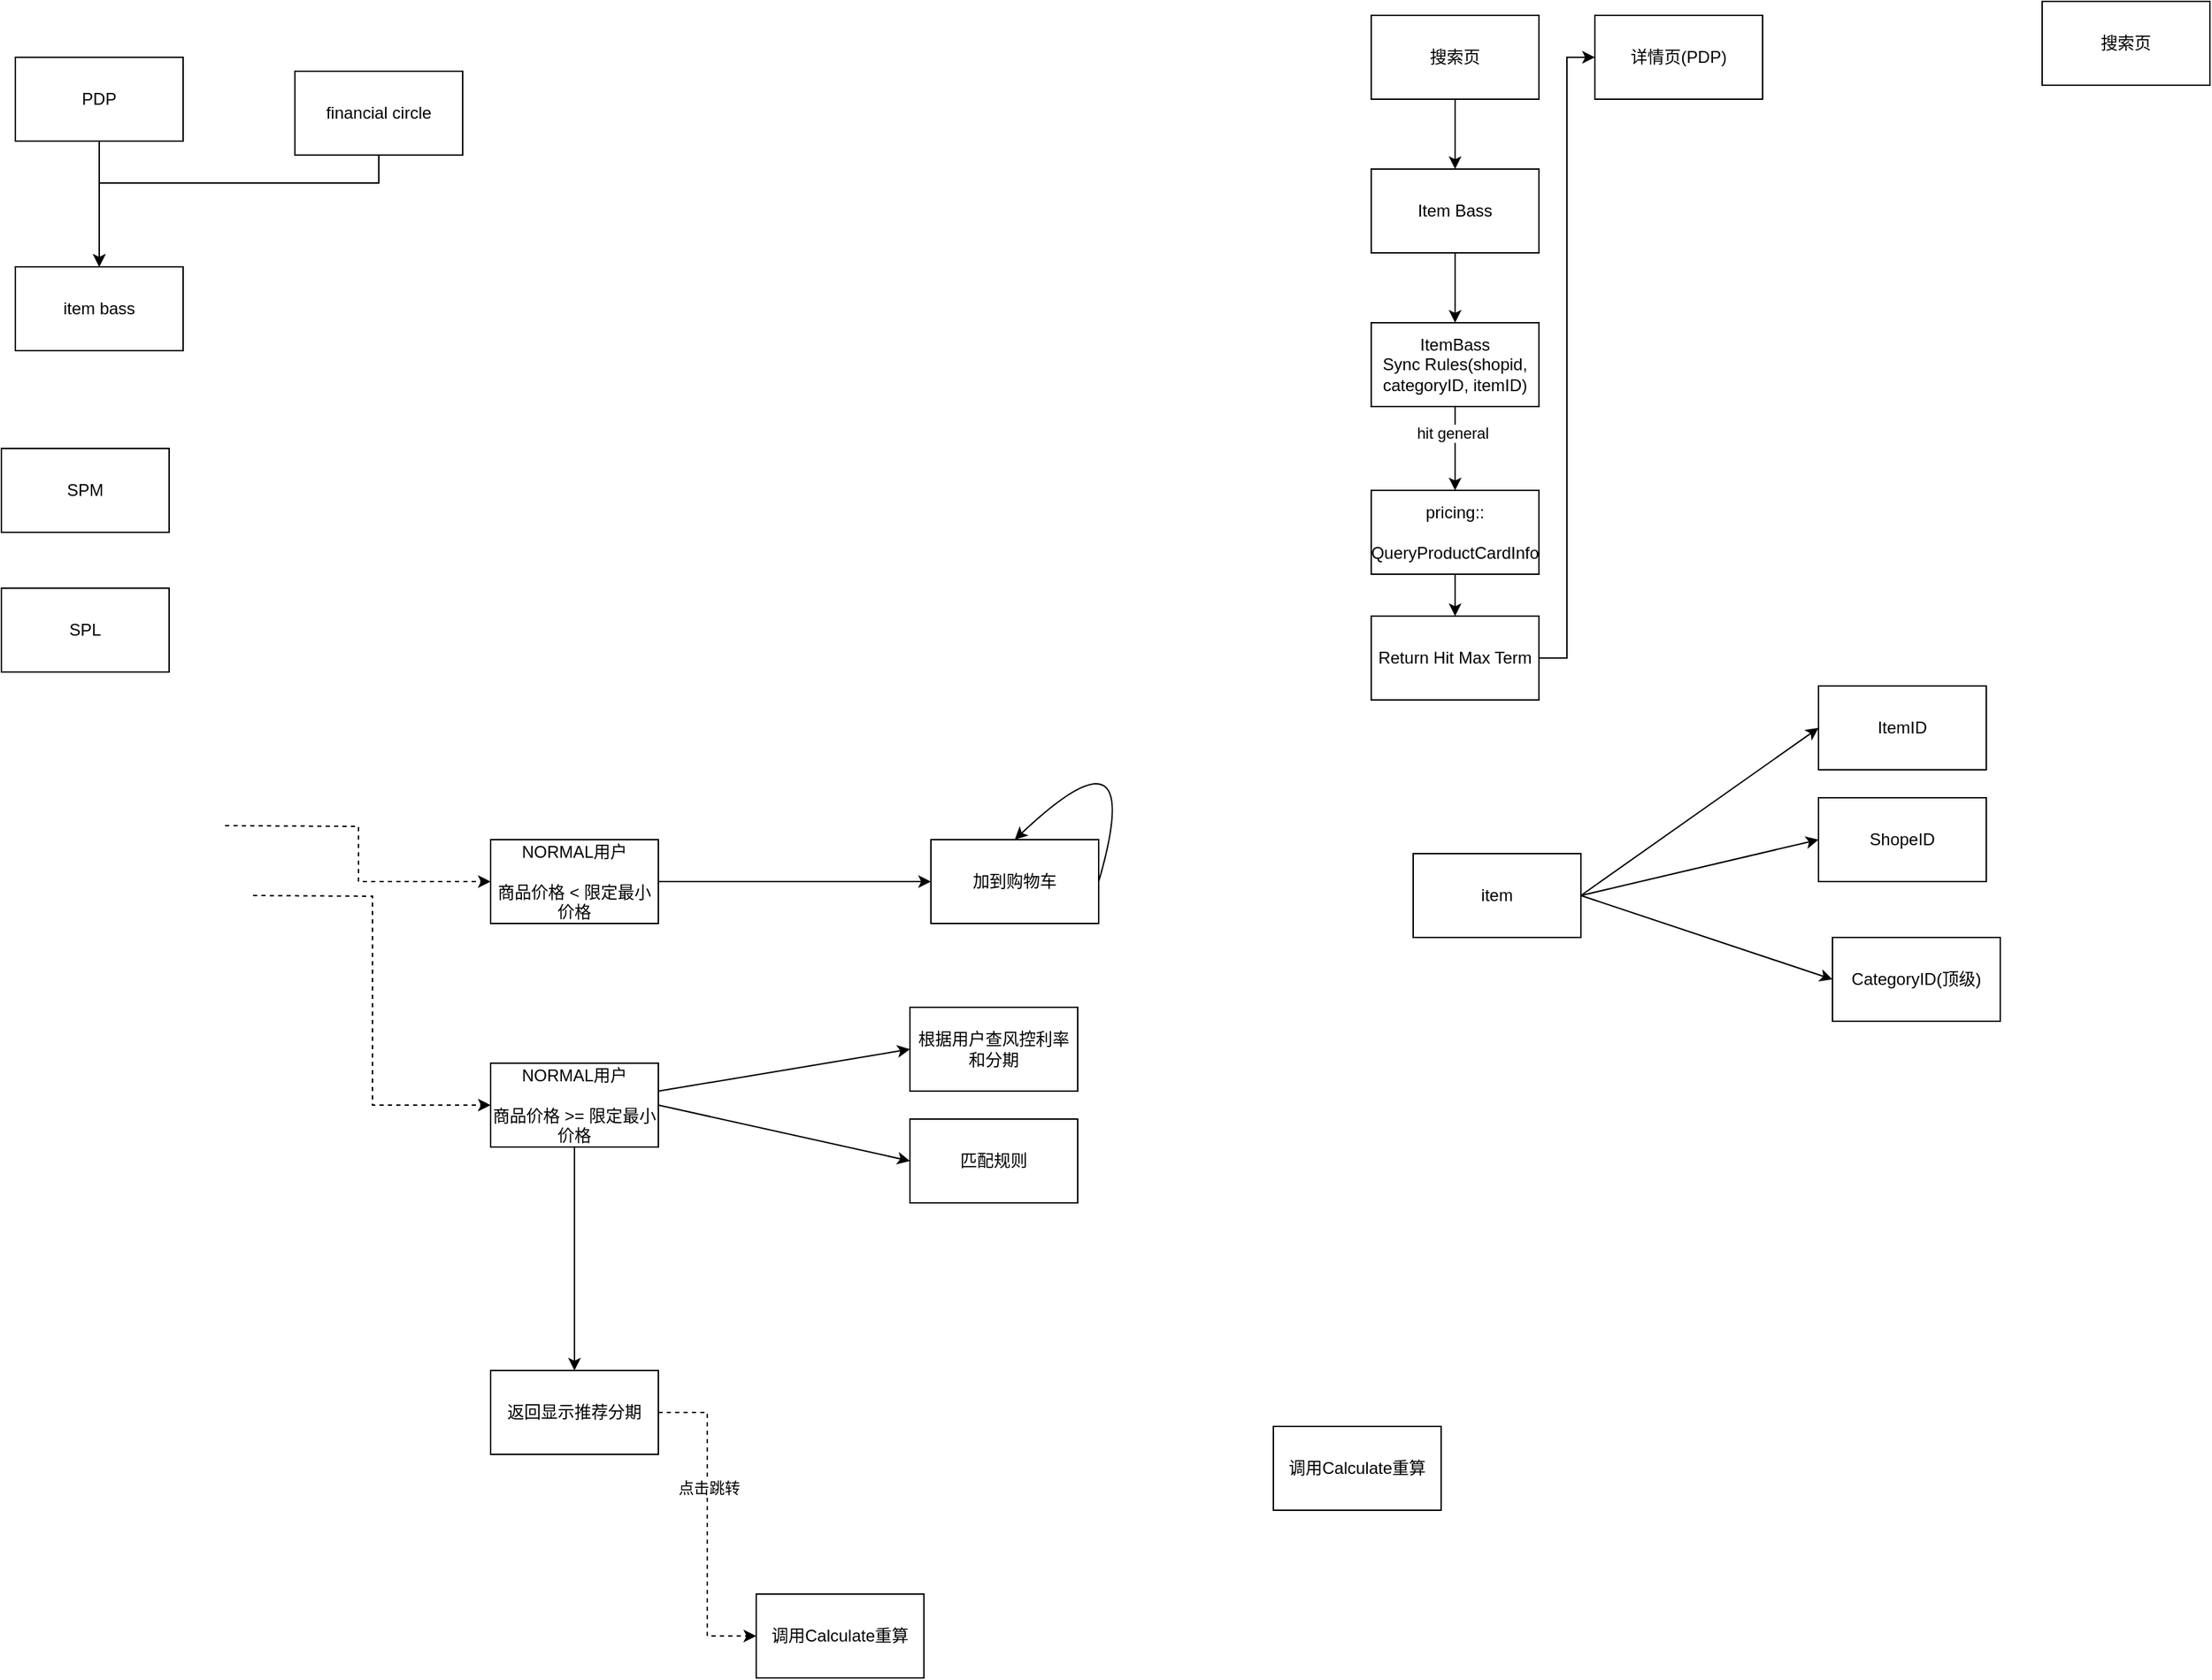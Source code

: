 <mxfile version="16.0.3" type="github">
  <diagram id="qffT36ghJf8w43PBpfuD" name="Page-1">
    <mxGraphModel dx="1985" dy="691" grid="1" gridSize="10" guides="1" tooltips="1" connect="1" arrows="1" fold="1" page="1" pageScale="1" pageWidth="850" pageHeight="1100" math="0" shadow="0">
      <root>
        <mxCell id="0" />
        <mxCell id="1" parent="0" />
        <mxCell id="V-UfMb08Sihv8kzXOCyC-6" style="edgeStyle=orthogonalEdgeStyle;rounded=0;orthogonalLoop=1;jettySize=auto;html=1;entryX=0.5;entryY=0;entryDx=0;entryDy=0;" edge="1" parent="1" source="V-UfMb08Sihv8kzXOCyC-1" target="V-UfMb08Sihv8kzXOCyC-2">
          <mxGeometry relative="1" as="geometry" />
        </mxCell>
        <mxCell id="V-UfMb08Sihv8kzXOCyC-1" value="PDP" style="rounded=0;whiteSpace=wrap;html=1;" vertex="1" parent="1">
          <mxGeometry x="-350" y="250" width="120" height="60" as="geometry" />
        </mxCell>
        <mxCell id="V-UfMb08Sihv8kzXOCyC-2" value="item bass" style="rounded=0;whiteSpace=wrap;html=1;" vertex="1" parent="1">
          <mxGeometry x="-350" y="400" width="120" height="60" as="geometry" />
        </mxCell>
        <mxCell id="V-UfMb08Sihv8kzXOCyC-3" value="SPM" style="rounded=0;whiteSpace=wrap;html=1;" vertex="1" parent="1">
          <mxGeometry x="-360" y="530" width="120" height="60" as="geometry" />
        </mxCell>
        <mxCell id="V-UfMb08Sihv8kzXOCyC-4" value="SPL" style="rounded=0;whiteSpace=wrap;html=1;" vertex="1" parent="1">
          <mxGeometry x="-360" y="630" width="120" height="60" as="geometry" />
        </mxCell>
        <mxCell id="V-UfMb08Sihv8kzXOCyC-7" style="edgeStyle=orthogonalEdgeStyle;rounded=0;orthogonalLoop=1;jettySize=auto;html=1;entryX=0.5;entryY=0;entryDx=0;entryDy=0;" edge="1" parent="1" source="V-UfMb08Sihv8kzXOCyC-5" target="V-UfMb08Sihv8kzXOCyC-2">
          <mxGeometry relative="1" as="geometry">
            <Array as="points">
              <mxPoint x="-90" y="340" />
              <mxPoint x="-290" y="340" />
            </Array>
          </mxGeometry>
        </mxCell>
        <mxCell id="V-UfMb08Sihv8kzXOCyC-5" value="financial circle" style="rounded=0;whiteSpace=wrap;html=1;" vertex="1" parent="1">
          <mxGeometry x="-150" y="260" width="120" height="60" as="geometry" />
        </mxCell>
        <mxCell id="V-UfMb08Sihv8kzXOCyC-8" value="加到购物车" style="rounded=0;whiteSpace=wrap;html=1;" vertex="1" parent="1">
          <mxGeometry x="305" y="810" width="120" height="60" as="geometry" />
        </mxCell>
        <mxCell id="V-UfMb08Sihv8kzXOCyC-9" value="" style="endArrow=classic;html=1;rounded=0;entryX=0;entryY=0.5;entryDx=0;entryDy=0;exitX=1;exitY=0.5;exitDx=0;exitDy=0;" edge="1" parent="1" source="V-UfMb08Sihv8kzXOCyC-10" target="V-UfMb08Sihv8kzXOCyC-8">
          <mxGeometry width="50" height="50" relative="1" as="geometry">
            <mxPoint x="170" y="840" as="sourcePoint" />
            <mxPoint x="150" y="800" as="targetPoint" />
          </mxGeometry>
        </mxCell>
        <mxCell id="V-UfMb08Sihv8kzXOCyC-23" style="edgeStyle=orthogonalEdgeStyle;rounded=0;orthogonalLoop=1;jettySize=auto;html=1;entryX=0;entryY=0.5;entryDx=0;entryDy=0;dashed=1;" edge="1" parent="1" target="V-UfMb08Sihv8kzXOCyC-12">
          <mxGeometry relative="1" as="geometry">
            <mxPoint x="-180" y="850" as="sourcePoint" />
          </mxGeometry>
        </mxCell>
        <mxCell id="V-UfMb08Sihv8kzXOCyC-24" style="edgeStyle=orthogonalEdgeStyle;rounded=0;orthogonalLoop=1;jettySize=auto;html=1;dashed=1;entryX=0;entryY=0.5;entryDx=0;entryDy=0;" edge="1" parent="1" target="V-UfMb08Sihv8kzXOCyC-10">
          <mxGeometry relative="1" as="geometry">
            <mxPoint x="-150" y="760" as="targetPoint" />
            <mxPoint x="-200" y="800" as="sourcePoint" />
          </mxGeometry>
        </mxCell>
        <mxCell id="V-UfMb08Sihv8kzXOCyC-10" value="NORMAL用户&lt;br&gt;&lt;br&gt;商品价格 &amp;lt; 限定最小价格" style="rounded=0;whiteSpace=wrap;html=1;" vertex="1" parent="1">
          <mxGeometry x="-10" y="810" width="120" height="60" as="geometry" />
        </mxCell>
        <mxCell id="V-UfMb08Sihv8kzXOCyC-11" value="" style="endArrow=classic;html=1;rounded=0;exitX=1;exitY=0.5;exitDx=0;exitDy=0;edgeStyle=orthogonalEdgeStyle;curved=1;entryX=0.5;entryY=0;entryDx=0;entryDy=0;" edge="1" parent="1" source="V-UfMb08Sihv8kzXOCyC-8" target="V-UfMb08Sihv8kzXOCyC-8">
          <mxGeometry width="50" height="50" relative="1" as="geometry">
            <mxPoint x="540" y="850" as="sourcePoint" />
            <mxPoint x="460" y="720" as="targetPoint" />
            <Array as="points">
              <mxPoint x="460" y="720" />
            </Array>
          </mxGeometry>
        </mxCell>
        <mxCell id="V-UfMb08Sihv8kzXOCyC-13" style="rounded=0;orthogonalLoop=1;jettySize=auto;html=1;entryX=0;entryY=0.5;entryDx=0;entryDy=0;" edge="1" parent="1" source="V-UfMb08Sihv8kzXOCyC-12" target="V-UfMb08Sihv8kzXOCyC-14">
          <mxGeometry relative="1" as="geometry">
            <mxPoint x="260" y="960" as="targetPoint" />
          </mxGeometry>
        </mxCell>
        <mxCell id="V-UfMb08Sihv8kzXOCyC-18" style="edgeStyle=orthogonalEdgeStyle;curved=1;rounded=0;orthogonalLoop=1;jettySize=auto;html=1;entryX=0.5;entryY=0;entryDx=0;entryDy=0;" edge="1" parent="1" source="V-UfMb08Sihv8kzXOCyC-12" target="V-UfMb08Sihv8kzXOCyC-17">
          <mxGeometry relative="1" as="geometry" />
        </mxCell>
        <mxCell id="V-UfMb08Sihv8kzXOCyC-12" value="NORMAL用户&lt;br&gt;&lt;br&gt;商品价格 &amp;gt;= 限定最小价格" style="rounded=0;whiteSpace=wrap;html=1;" vertex="1" parent="1">
          <mxGeometry x="-10" y="970" width="120" height="60" as="geometry" />
        </mxCell>
        <mxCell id="V-UfMb08Sihv8kzXOCyC-14" value="根据用户查风控利率和分期" style="rounded=0;whiteSpace=wrap;html=1;" vertex="1" parent="1">
          <mxGeometry x="290" y="930" width="120" height="60" as="geometry" />
        </mxCell>
        <mxCell id="V-UfMb08Sihv8kzXOCyC-15" value="匹配规则" style="rounded=0;whiteSpace=wrap;html=1;" vertex="1" parent="1">
          <mxGeometry x="290" y="1010" width="120" height="60" as="geometry" />
        </mxCell>
        <mxCell id="V-UfMb08Sihv8kzXOCyC-16" style="rounded=0;orthogonalLoop=1;jettySize=auto;html=1;entryX=0;entryY=0.5;entryDx=0;entryDy=0;exitX=1;exitY=0.5;exitDx=0;exitDy=0;" edge="1" parent="1" source="V-UfMb08Sihv8kzXOCyC-12" target="V-UfMb08Sihv8kzXOCyC-15">
          <mxGeometry relative="1" as="geometry">
            <mxPoint x="300" y="970" as="targetPoint" />
            <mxPoint x="130" y="970" as="sourcePoint" />
          </mxGeometry>
        </mxCell>
        <mxCell id="V-UfMb08Sihv8kzXOCyC-20" style="edgeStyle=orthogonalEdgeStyle;rounded=0;orthogonalLoop=1;jettySize=auto;html=1;entryX=0;entryY=0.5;entryDx=0;entryDy=0;dashed=1;" edge="1" parent="1" source="V-UfMb08Sihv8kzXOCyC-17" target="V-UfMb08Sihv8kzXOCyC-19">
          <mxGeometry relative="1" as="geometry" />
        </mxCell>
        <mxCell id="V-UfMb08Sihv8kzXOCyC-21" value="点击跳转" style="edgeLabel;html=1;align=center;verticalAlign=middle;resizable=0;points=[];" vertex="1" connectable="0" parent="V-UfMb08Sihv8kzXOCyC-20">
          <mxGeometry x="-0.232" y="1" relative="1" as="geometry">
            <mxPoint as="offset" />
          </mxGeometry>
        </mxCell>
        <mxCell id="V-UfMb08Sihv8kzXOCyC-17" value="返回显示推荐分期" style="rounded=0;whiteSpace=wrap;html=1;" vertex="1" parent="1">
          <mxGeometry x="-10" y="1190" width="120" height="60" as="geometry" />
        </mxCell>
        <mxCell id="V-UfMb08Sihv8kzXOCyC-19" value="调用Calculate重算" style="rounded=0;whiteSpace=wrap;html=1;" vertex="1" parent="1">
          <mxGeometry x="180" y="1350" width="120" height="60" as="geometry" />
        </mxCell>
        <mxCell id="V-UfMb08Sihv8kzXOCyC-22" value="调用Calculate重算" style="rounded=0;whiteSpace=wrap;html=1;" vertex="1" parent="1">
          <mxGeometry x="550" y="1230" width="120" height="60" as="geometry" />
        </mxCell>
        <mxCell id="V-UfMb08Sihv8kzXOCyC-26" style="edgeStyle=orthogonalEdgeStyle;rounded=0;orthogonalLoop=1;jettySize=auto;html=1;entryX=0.5;entryY=0;entryDx=0;entryDy=0;" edge="1" parent="1" source="V-UfMb08Sihv8kzXOCyC-25" target="V-UfMb08Sihv8kzXOCyC-27">
          <mxGeometry relative="1" as="geometry">
            <mxPoint x="680" y="400" as="targetPoint" />
          </mxGeometry>
        </mxCell>
        <mxCell id="V-UfMb08Sihv8kzXOCyC-25" value="搜索页" style="rounded=0;whiteSpace=wrap;html=1;" vertex="1" parent="1">
          <mxGeometry x="620" y="220" width="120" height="60" as="geometry" />
        </mxCell>
        <mxCell id="V-UfMb08Sihv8kzXOCyC-29" style="edgeStyle=orthogonalEdgeStyle;rounded=0;orthogonalLoop=1;jettySize=auto;html=1;entryX=0.5;entryY=0;entryDx=0;entryDy=0;" edge="1" parent="1" source="V-UfMb08Sihv8kzXOCyC-27" target="V-UfMb08Sihv8kzXOCyC-28">
          <mxGeometry relative="1" as="geometry" />
        </mxCell>
        <mxCell id="V-UfMb08Sihv8kzXOCyC-27" value="Item Bass" style="rounded=0;whiteSpace=wrap;html=1;" vertex="1" parent="1">
          <mxGeometry x="620" y="330" width="120" height="60" as="geometry" />
        </mxCell>
        <mxCell id="V-UfMb08Sihv8kzXOCyC-31" style="edgeStyle=orthogonalEdgeStyle;rounded=0;orthogonalLoop=1;jettySize=auto;html=1;entryX=0.5;entryY=0;entryDx=0;entryDy=0;" edge="1" parent="1" source="V-UfMb08Sihv8kzXOCyC-28" target="V-UfMb08Sihv8kzXOCyC-30">
          <mxGeometry relative="1" as="geometry" />
        </mxCell>
        <mxCell id="V-UfMb08Sihv8kzXOCyC-36" value="hit general" style="edgeLabel;html=1;align=center;verticalAlign=middle;resizable=0;points=[];" vertex="1" connectable="0" parent="V-UfMb08Sihv8kzXOCyC-31">
          <mxGeometry x="-0.367" y="-2" relative="1" as="geometry">
            <mxPoint as="offset" />
          </mxGeometry>
        </mxCell>
        <mxCell id="V-UfMb08Sihv8kzXOCyC-28" value="ItemBass &lt;br&gt;Sync Rules(shopid, categoryID, itemID)" style="rounded=0;whiteSpace=wrap;html=1;" vertex="1" parent="1">
          <mxGeometry x="620" y="440" width="120" height="60" as="geometry" />
        </mxCell>
        <mxCell id="V-UfMb08Sihv8kzXOCyC-32" style="edgeStyle=orthogonalEdgeStyle;rounded=0;orthogonalLoop=1;jettySize=auto;html=1;entryX=0;entryY=0.5;entryDx=0;entryDy=0;exitX=1;exitY=0.5;exitDx=0;exitDy=0;" edge="1" parent="1" source="V-UfMb08Sihv8kzXOCyC-37" target="V-UfMb08Sihv8kzXOCyC-33">
          <mxGeometry relative="1" as="geometry">
            <mxPoint x="870" y="280" as="targetPoint" />
          </mxGeometry>
        </mxCell>
        <mxCell id="V-UfMb08Sihv8kzXOCyC-38" style="edgeStyle=orthogonalEdgeStyle;rounded=0;orthogonalLoop=1;jettySize=auto;html=1;entryX=0.5;entryY=0;entryDx=0;entryDy=0;" edge="1" parent="1" source="V-UfMb08Sihv8kzXOCyC-30" target="V-UfMb08Sihv8kzXOCyC-37">
          <mxGeometry relative="1" as="geometry" />
        </mxCell>
        <mxCell id="V-UfMb08Sihv8kzXOCyC-30" value="pricing::&lt;br&gt;&lt;br&gt;QueryProductCardInfo" style="rounded=0;whiteSpace=wrap;html=1;" vertex="1" parent="1">
          <mxGeometry x="620" y="560" width="120" height="60" as="geometry" />
        </mxCell>
        <mxCell id="V-UfMb08Sihv8kzXOCyC-33" value="详情页(PDP)" style="rounded=0;whiteSpace=wrap;html=1;" vertex="1" parent="1">
          <mxGeometry x="780" y="220" width="120" height="60" as="geometry" />
        </mxCell>
        <mxCell id="V-UfMb08Sihv8kzXOCyC-34" value="搜索页" style="rounded=0;whiteSpace=wrap;html=1;" vertex="1" parent="1">
          <mxGeometry x="1100" y="210" width="120" height="60" as="geometry" />
        </mxCell>
        <mxCell id="V-UfMb08Sihv8kzXOCyC-37" value="Return Hit Max Term" style="rounded=0;whiteSpace=wrap;html=1;" vertex="1" parent="1">
          <mxGeometry x="620" y="650" width="120" height="60" as="geometry" />
        </mxCell>
        <mxCell id="V-UfMb08Sihv8kzXOCyC-40" style="rounded=0;orthogonalLoop=1;jettySize=auto;html=1;entryX=0;entryY=0.5;entryDx=0;entryDy=0;exitX=1;exitY=0.5;exitDx=0;exitDy=0;" edge="1" parent="1" source="V-UfMb08Sihv8kzXOCyC-39" target="V-UfMb08Sihv8kzXOCyC-41">
          <mxGeometry relative="1" as="geometry">
            <mxPoint x="860" y="770" as="targetPoint" />
          </mxGeometry>
        </mxCell>
        <mxCell id="V-UfMb08Sihv8kzXOCyC-39" value="item" style="rounded=0;whiteSpace=wrap;html=1;" vertex="1" parent="1">
          <mxGeometry x="650" y="820" width="120" height="60" as="geometry" />
        </mxCell>
        <mxCell id="V-UfMb08Sihv8kzXOCyC-41" value="ItemID" style="rounded=0;whiteSpace=wrap;html=1;" vertex="1" parent="1">
          <mxGeometry x="940" y="700" width="120" height="60" as="geometry" />
        </mxCell>
        <mxCell id="V-UfMb08Sihv8kzXOCyC-42" value="ShopeID" style="rounded=0;whiteSpace=wrap;html=1;" vertex="1" parent="1">
          <mxGeometry x="940" y="780" width="120" height="60" as="geometry" />
        </mxCell>
        <mxCell id="V-UfMb08Sihv8kzXOCyC-43" value="CategoryID(顶级)" style="rounded=0;whiteSpace=wrap;html=1;" vertex="1" parent="1">
          <mxGeometry x="950" y="880" width="120" height="60" as="geometry" />
        </mxCell>
        <mxCell id="V-UfMb08Sihv8kzXOCyC-44" style="rounded=0;orthogonalLoop=1;jettySize=auto;html=1;entryX=0;entryY=0.5;entryDx=0;entryDy=0;exitX=1;exitY=0.5;exitDx=0;exitDy=0;" edge="1" parent="1" source="V-UfMb08Sihv8kzXOCyC-39" target="V-UfMb08Sihv8kzXOCyC-42">
          <mxGeometry relative="1" as="geometry">
            <mxPoint x="950" y="740" as="targetPoint" />
            <mxPoint x="777.5" y="830" as="sourcePoint" />
          </mxGeometry>
        </mxCell>
        <mxCell id="V-UfMb08Sihv8kzXOCyC-45" style="rounded=0;orthogonalLoop=1;jettySize=auto;html=1;entryX=0;entryY=0.5;entryDx=0;entryDy=0;exitX=1;exitY=0.5;exitDx=0;exitDy=0;" edge="1" parent="1" source="V-UfMb08Sihv8kzXOCyC-39" target="V-UfMb08Sihv8kzXOCyC-43">
          <mxGeometry relative="1" as="geometry">
            <mxPoint x="950" y="820" as="targetPoint" />
            <mxPoint x="780" y="860" as="sourcePoint" />
          </mxGeometry>
        </mxCell>
      </root>
    </mxGraphModel>
  </diagram>
</mxfile>
